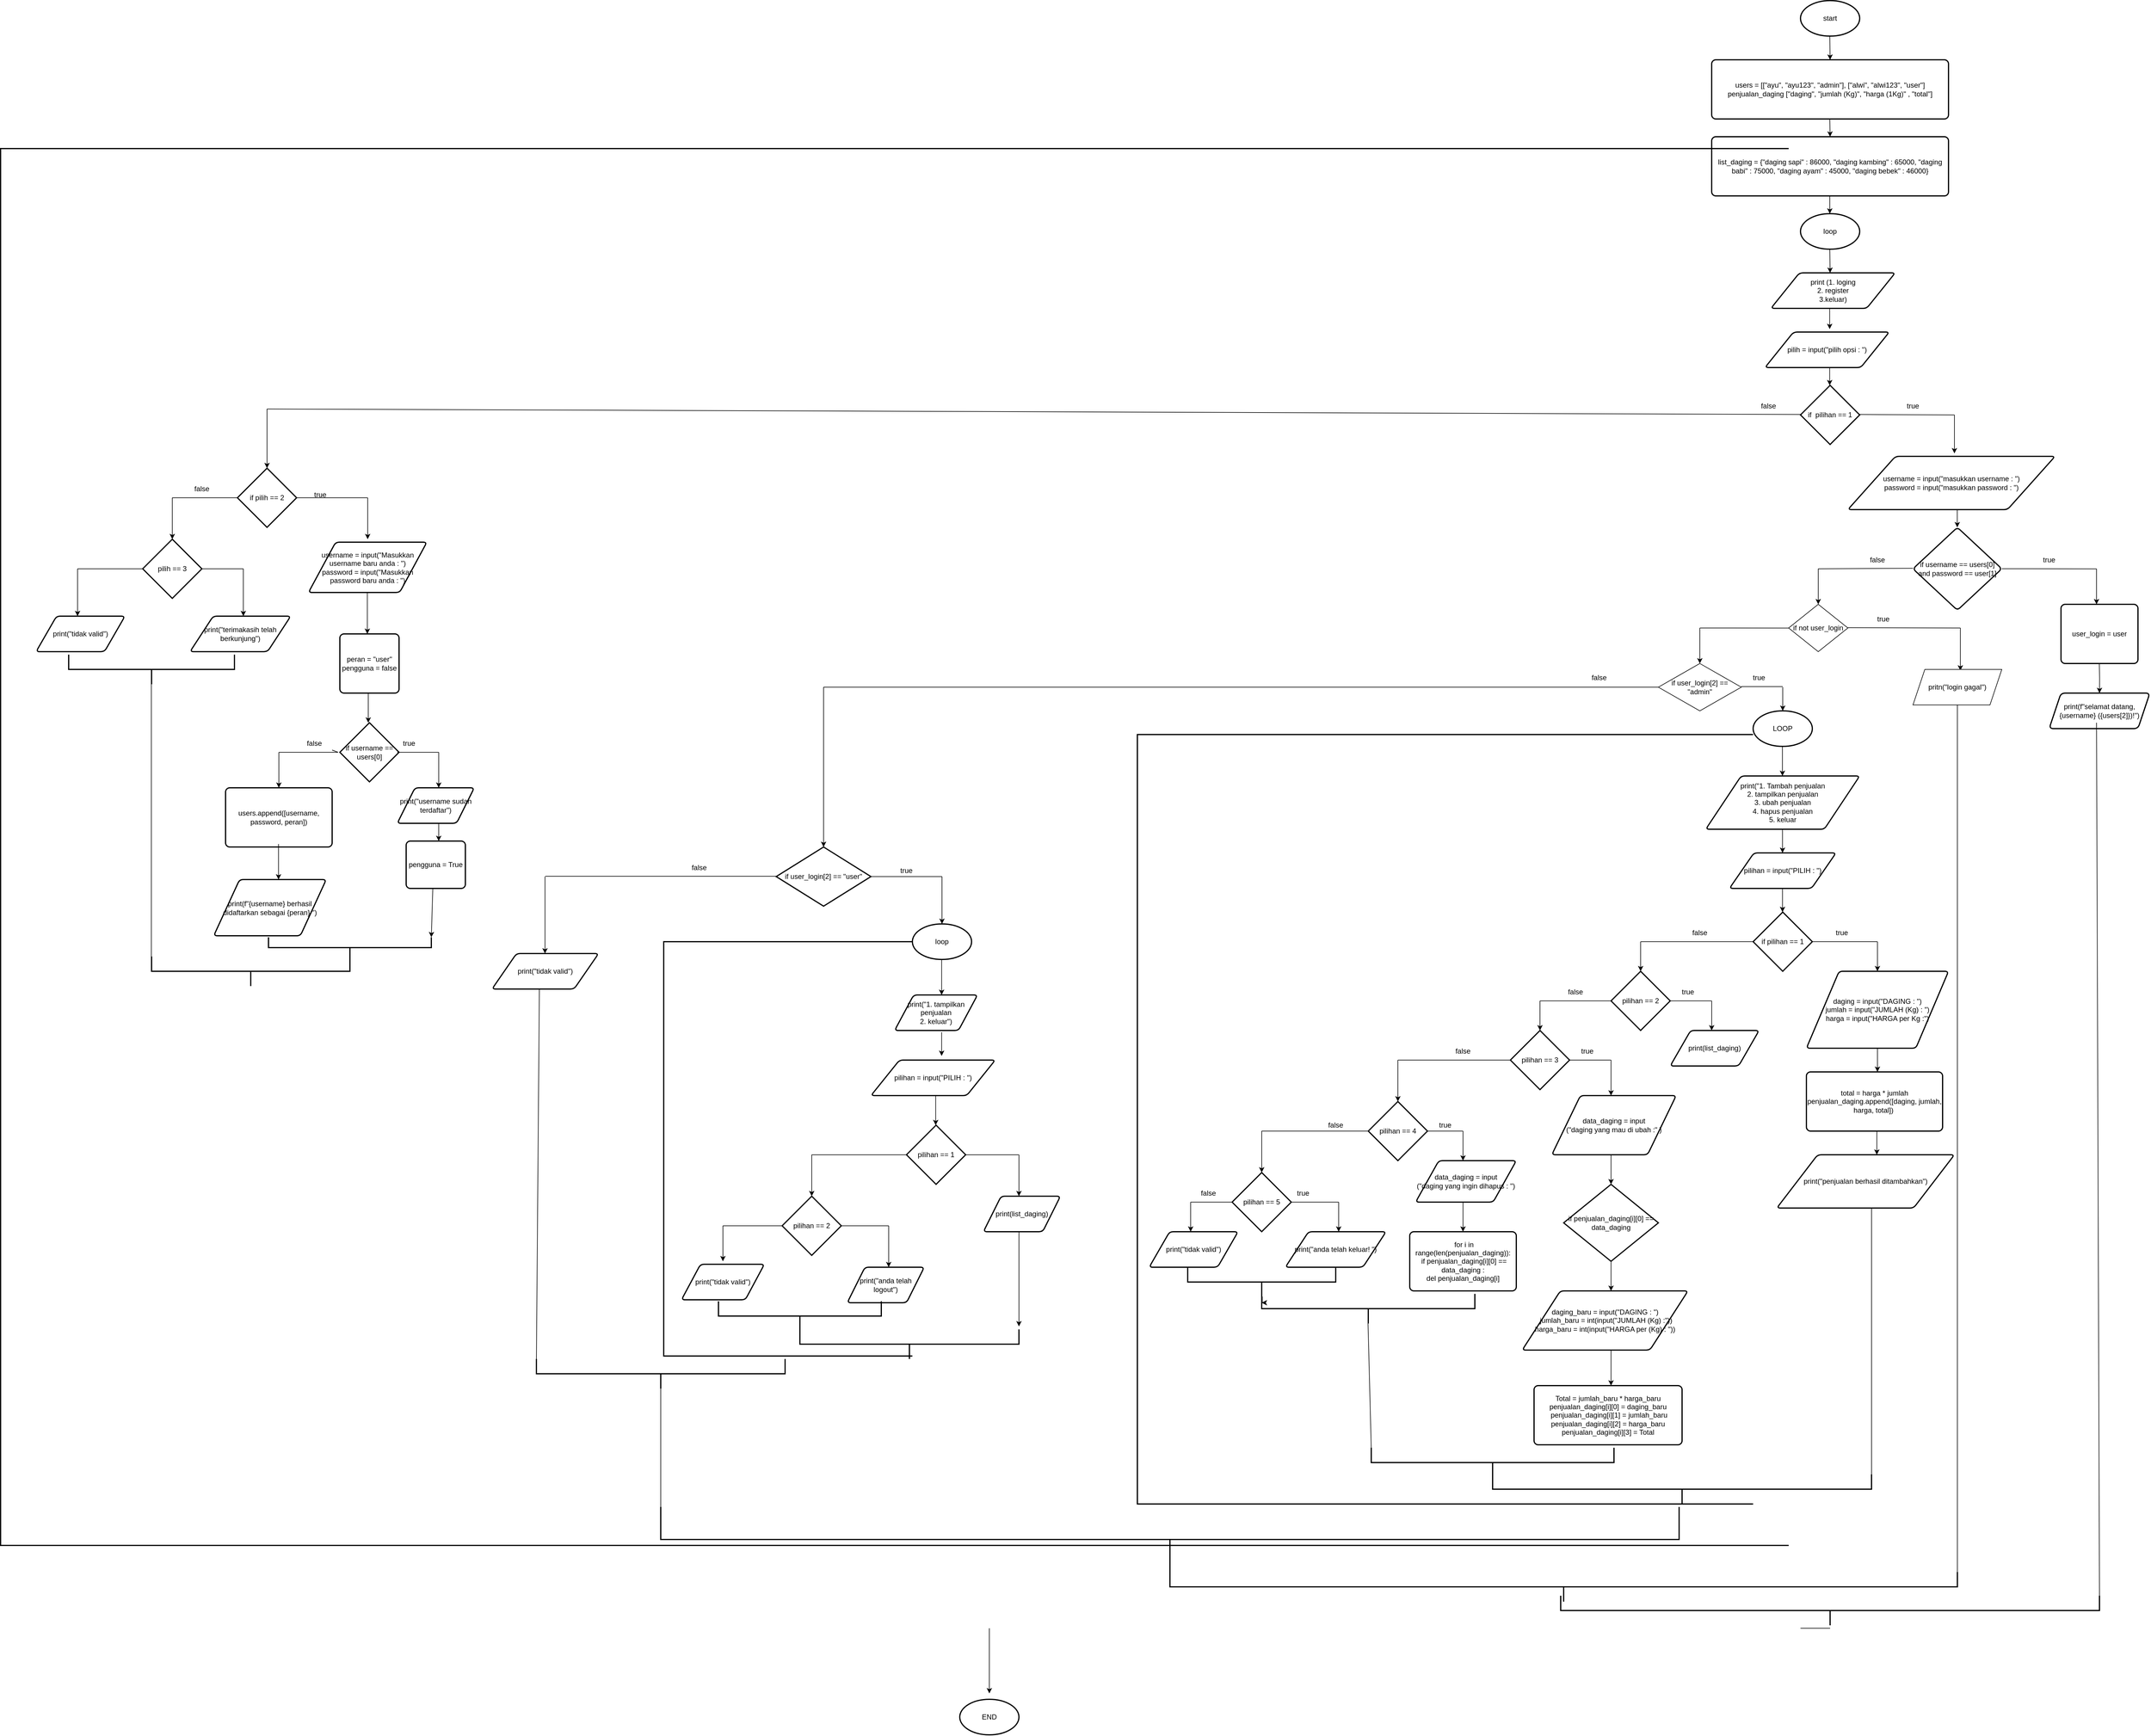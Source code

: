 <mxfile version="24.7.17">
  <diagram id="C5RBs43oDa-KdzZeNtuy" name="Page-1">
    <mxGraphModel dx="4052" dy="864" grid="1" gridSize="10" guides="1" tooltips="1" connect="1" arrows="1" fold="1" page="1" pageScale="1" pageWidth="827" pageHeight="1169" math="0" shadow="0">
      <root>
        <mxCell id="WIyWlLk6GJQsqaUBKTNV-0" />
        <mxCell id="WIyWlLk6GJQsqaUBKTNV-1" parent="WIyWlLk6GJQsqaUBKTNV-0" />
        <mxCell id="HilEgmWUrvW-E5ZWalpp-0" value="start" style="strokeWidth=2;html=1;shape=mxgraph.flowchart.start_1;whiteSpace=wrap;" parent="WIyWlLk6GJQsqaUBKTNV-1" vertex="1">
          <mxGeometry x="350" y="10" width="100" height="60" as="geometry" />
        </mxCell>
        <mxCell id="HilEgmWUrvW-E5ZWalpp-1" value="" style="endArrow=classic;html=1;rounded=0;" parent="WIyWlLk6GJQsqaUBKTNV-1" edge="1">
          <mxGeometry width="50" height="50" relative="1" as="geometry">
            <mxPoint x="399.5" y="70" as="sourcePoint" />
            <mxPoint x="400" y="110" as="targetPoint" />
          </mxGeometry>
        </mxCell>
        <mxCell id="TOtgKSUKtA_8r9ONCpf3-0" value="users = [[&quot;ayu&quot;, &quot;ayu123&quot;, &quot;admin&quot;], [&quot;alwi&quot;, &quot;alwi123&quot;, &quot;user&quot;]&lt;div&gt;penjualan_daging [&quot;daging&quot;, &quot;jumlah (Kg)&quot;, &quot;harga (1Kg)&quot; , &quot;total&quot;]&lt;/div&gt;" style="rounded=1;whiteSpace=wrap;html=1;absoluteArcSize=1;arcSize=14;strokeWidth=2;" parent="WIyWlLk6GJQsqaUBKTNV-1" vertex="1">
          <mxGeometry x="200" y="110" width="400" height="100" as="geometry" />
        </mxCell>
        <mxCell id="TOtgKSUKtA_8r9ONCpf3-1" value="if&amp;nbsp; pilihan == 1" style="strokeWidth=2;html=1;shape=mxgraph.flowchart.decision;whiteSpace=wrap;" parent="WIyWlLk6GJQsqaUBKTNV-1" vertex="1">
          <mxGeometry x="350" y="660" width="100" height="100" as="geometry" />
        </mxCell>
        <mxCell id="TOtgKSUKtA_8r9ONCpf3-3" value="" style="endArrow=classic;html=1;rounded=0;" parent="WIyWlLk6GJQsqaUBKTNV-1" edge="1">
          <mxGeometry width="50" height="50" relative="1" as="geometry">
            <mxPoint x="399.5" y="210" as="sourcePoint" />
            <mxPoint x="400" y="240" as="targetPoint" />
          </mxGeometry>
        </mxCell>
        <mxCell id="TOtgKSUKtA_8r9ONCpf3-5" value="" style="strokeWidth=2;html=1;shape=mxgraph.flowchart.annotation_1;align=left;pointerEvents=1;" parent="WIyWlLk6GJQsqaUBKTNV-1" vertex="1">
          <mxGeometry x="-770" y="1250" width="1040" height="1300" as="geometry" />
        </mxCell>
        <mxCell id="TOtgKSUKtA_8r9ONCpf3-6" value="" style="endArrow=classic;html=1;rounded=0;" parent="WIyWlLk6GJQsqaUBKTNV-1" edge="1">
          <mxGeometry width="50" height="50" relative="1" as="geometry">
            <mxPoint x="399.5" y="430" as="sourcePoint" />
            <mxPoint x="400" y="470" as="targetPoint" />
          </mxGeometry>
        </mxCell>
        <mxCell id="pLU5YedyrwFrKbikQIyz-1" value="loop" style="strokeWidth=2;html=1;shape=mxgraph.flowchart.start_1;whiteSpace=wrap;" parent="WIyWlLk6GJQsqaUBKTNV-1" vertex="1">
          <mxGeometry x="350" y="370" width="100" height="60" as="geometry" />
        </mxCell>
        <mxCell id="pLU5YedyrwFrKbikQIyz-2" value="list_daging = {&quot;daging sapi&quot; : 86000, &quot;daging kambing&quot; : 65000, &quot;daging babi&quot; : 75000, &quot;daging ayam&quot; : 45000, &quot;daging bebek&quot; : 46000}" style="rounded=1;whiteSpace=wrap;html=1;absoluteArcSize=1;arcSize=14;strokeWidth=2;" parent="WIyWlLk6GJQsqaUBKTNV-1" vertex="1">
          <mxGeometry x="200" y="240" width="400" height="100" as="geometry" />
        </mxCell>
        <mxCell id="pLU5YedyrwFrKbikQIyz-3" value="" style="endArrow=classic;html=1;rounded=0;" parent="WIyWlLk6GJQsqaUBKTNV-1" edge="1">
          <mxGeometry width="50" height="50" relative="1" as="geometry">
            <mxPoint x="399.5" y="340" as="sourcePoint" />
            <mxPoint x="399.5" y="370" as="targetPoint" />
          </mxGeometry>
        </mxCell>
        <mxCell id="pLU5YedyrwFrKbikQIyz-4" value="print (1. loging&lt;div&gt;2. register&lt;/div&gt;&lt;div&gt;3.keluar)&lt;/div&gt;" style="shape=parallelogram;html=1;strokeWidth=2;perimeter=parallelogramPerimeter;whiteSpace=wrap;rounded=1;arcSize=12;size=0.23;" parent="WIyWlLk6GJQsqaUBKTNV-1" vertex="1">
          <mxGeometry x="300" y="470" width="210" height="60" as="geometry" />
        </mxCell>
        <mxCell id="pLU5YedyrwFrKbikQIyz-5" value="pilih = input(&quot;pilih opsi : &quot;)" style="shape=parallelogram;html=1;strokeWidth=2;perimeter=parallelogramPerimeter;whiteSpace=wrap;rounded=1;arcSize=12;size=0.23;" parent="WIyWlLk6GJQsqaUBKTNV-1" vertex="1">
          <mxGeometry x="290" y="570" width="210" height="60" as="geometry" />
        </mxCell>
        <mxCell id="pLU5YedyrwFrKbikQIyz-6" value="" style="endArrow=classic;html=1;rounded=0;" parent="WIyWlLk6GJQsqaUBKTNV-1" edge="1">
          <mxGeometry width="50" height="50" relative="1" as="geometry">
            <mxPoint x="399.29" y="530" as="sourcePoint" />
            <mxPoint x="399.29" y="565" as="targetPoint" />
          </mxGeometry>
        </mxCell>
        <mxCell id="pLU5YedyrwFrKbikQIyz-8" value="" style="endArrow=classic;html=1;rounded=0;" parent="WIyWlLk6GJQsqaUBKTNV-1" edge="1">
          <mxGeometry width="50" height="50" relative="1" as="geometry">
            <mxPoint x="399.29" y="630" as="sourcePoint" />
            <mxPoint x="399.29" y="660" as="targetPoint" />
          </mxGeometry>
        </mxCell>
        <mxCell id="pLU5YedyrwFrKbikQIyz-10" value="" style="endArrow=classic;html=1;rounded=0;" parent="WIyWlLk6GJQsqaUBKTNV-1" edge="1">
          <mxGeometry width="50" height="50" relative="1" as="geometry">
            <mxPoint x="610" y="710" as="sourcePoint" />
            <mxPoint x="610" y="775" as="targetPoint" />
          </mxGeometry>
        </mxCell>
        <mxCell id="pLU5YedyrwFrKbikQIyz-11" value="" style="endArrow=none;html=1;rounded=0;" parent="WIyWlLk6GJQsqaUBKTNV-1" edge="1">
          <mxGeometry width="50" height="50" relative="1" as="geometry">
            <mxPoint x="450" y="709.29" as="sourcePoint" />
            <mxPoint x="610" y="710" as="targetPoint" />
          </mxGeometry>
        </mxCell>
        <mxCell id="pLU5YedyrwFrKbikQIyz-13" value="" style="endArrow=none;html=1;rounded=0;" parent="WIyWlLk6GJQsqaUBKTNV-1" edge="1">
          <mxGeometry width="50" height="50" relative="1" as="geometry">
            <mxPoint x="-2240" y="700" as="sourcePoint" />
            <mxPoint x="350" y="709.29" as="targetPoint" />
          </mxGeometry>
        </mxCell>
        <mxCell id="pLU5YedyrwFrKbikQIyz-14" value="username = input(&quot;masukkan username : &quot;)&lt;div&gt;password = input(&quot;masukkan password : &quot;)&lt;/div&gt;" style="shape=parallelogram;html=1;strokeWidth=2;perimeter=parallelogramPerimeter;whiteSpace=wrap;rounded=1;arcSize=12;size=0.23;" parent="WIyWlLk6GJQsqaUBKTNV-1" vertex="1">
          <mxGeometry x="430" y="780" width="350" height="90" as="geometry" />
        </mxCell>
        <mxCell id="pLU5YedyrwFrKbikQIyz-15" value="true" style="text;html=1;align=center;verticalAlign=middle;whiteSpace=wrap;rounded=0;" parent="WIyWlLk6GJQsqaUBKTNV-1" vertex="1">
          <mxGeometry x="510" y="680" width="60" height="30" as="geometry" />
        </mxCell>
        <mxCell id="pLU5YedyrwFrKbikQIyz-16" value="false&lt;span style=&quot;white-space: pre;&quot;&gt;&#x9;&lt;/span&gt;" style="text;html=1;align=center;verticalAlign=middle;whiteSpace=wrap;rounded=0;" parent="WIyWlLk6GJQsqaUBKTNV-1" vertex="1">
          <mxGeometry x="280" y="680" width="60" height="30" as="geometry" />
        </mxCell>
        <mxCell id="pLU5YedyrwFrKbikQIyz-17" value="if username == users[0] and password == user[1]" style="rhombus;whiteSpace=wrap;html=1;strokeWidth=2;rounded=1;arcSize=12;" parent="WIyWlLk6GJQsqaUBKTNV-1" vertex="1">
          <mxGeometry x="540" y="900" width="150" height="140" as="geometry" />
        </mxCell>
        <mxCell id="pLU5YedyrwFrKbikQIyz-20" value="" style="endArrow=classic;html=1;rounded=0;" parent="WIyWlLk6GJQsqaUBKTNV-1" edge="1">
          <mxGeometry width="50" height="50" relative="1" as="geometry">
            <mxPoint x="614.79" y="870" as="sourcePoint" />
            <mxPoint x="614.79" y="900" as="targetPoint" />
            <Array as="points">
              <mxPoint x="614.79" y="880" />
            </Array>
          </mxGeometry>
        </mxCell>
        <mxCell id="pLU5YedyrwFrKbikQIyz-24" value="" style="endArrow=none;html=1;rounded=0;" parent="WIyWlLk6GJQsqaUBKTNV-1" edge="1">
          <mxGeometry width="50" height="50" relative="1" as="geometry">
            <mxPoint x="690" y="969.83" as="sourcePoint" />
            <mxPoint x="850" y="970.17" as="targetPoint" />
          </mxGeometry>
        </mxCell>
        <mxCell id="pLU5YedyrwFrKbikQIyz-25" value="" style="endArrow=classic;html=1;rounded=0;" parent="WIyWlLk6GJQsqaUBKTNV-1" edge="1">
          <mxGeometry width="50" height="50" relative="1" as="geometry">
            <mxPoint x="850" y="970" as="sourcePoint" />
            <mxPoint x="850" y="1030" as="targetPoint" />
          </mxGeometry>
        </mxCell>
        <mxCell id="pLU5YedyrwFrKbikQIyz-26" style="edgeStyle=orthogonalEdgeStyle;rounded=0;orthogonalLoop=1;jettySize=auto;html=1;exitX=0.5;exitY=1;exitDx=0;exitDy=0;" parent="WIyWlLk6GJQsqaUBKTNV-1" source="pLU5YedyrwFrKbikQIyz-17" target="pLU5YedyrwFrKbikQIyz-17" edge="1">
          <mxGeometry relative="1" as="geometry" />
        </mxCell>
        <mxCell id="pLU5YedyrwFrKbikQIyz-29" value="" style="edgeStyle=orthogonalEdgeStyle;rounded=0;orthogonalLoop=1;jettySize=auto;html=1;" parent="WIyWlLk6GJQsqaUBKTNV-1" edge="1">
          <mxGeometry relative="1" as="geometry">
            <mxPoint x="854.71" y="1130" as="sourcePoint" />
            <mxPoint x="855" y="1180" as="targetPoint" />
          </mxGeometry>
        </mxCell>
        <mxCell id="pLU5YedyrwFrKbikQIyz-27" value="user_login = user" style="rounded=1;whiteSpace=wrap;html=1;absoluteArcSize=1;arcSize=14;strokeWidth=2;" parent="WIyWlLk6GJQsqaUBKTNV-1" vertex="1">
          <mxGeometry x="790" y="1030" width="130" height="100" as="geometry" />
        </mxCell>
        <mxCell id="pLU5YedyrwFrKbikQIyz-28" value="print(f&quot;selamat datang, {username} ({users[2]})!&quot;)" style="shape=parallelogram;perimeter=parallelogramPerimeter;whiteSpace=wrap;html=1;fixedSize=1;rounded=1;arcSize=14;strokeWidth=2;" parent="WIyWlLk6GJQsqaUBKTNV-1" vertex="1">
          <mxGeometry x="770" y="1180" width="170" height="60" as="geometry" />
        </mxCell>
        <mxCell id="pLU5YedyrwFrKbikQIyz-30" value="true" style="text;html=1;align=center;verticalAlign=middle;whiteSpace=wrap;rounded=0;" parent="WIyWlLk6GJQsqaUBKTNV-1" vertex="1">
          <mxGeometry x="740" y="940" width="60" height="30" as="geometry" />
        </mxCell>
        <mxCell id="pLU5YedyrwFrKbikQIyz-31" value="" style="endArrow=none;html=1;rounded=0;" parent="WIyWlLk6GJQsqaUBKTNV-1" edge="1">
          <mxGeometry width="50" height="50" relative="1" as="geometry">
            <mxPoint x="380" y="970" as="sourcePoint" />
            <mxPoint x="540" y="969.13" as="targetPoint" />
          </mxGeometry>
        </mxCell>
        <mxCell id="pLU5YedyrwFrKbikQIyz-32" value="" style="endArrow=classic;html=1;rounded=0;" parent="WIyWlLk6GJQsqaUBKTNV-1" edge="1">
          <mxGeometry width="50" height="50" relative="1" as="geometry">
            <mxPoint x="380" y="970" as="sourcePoint" />
            <mxPoint x="380" y="1030" as="targetPoint" />
          </mxGeometry>
        </mxCell>
        <mxCell id="pLU5YedyrwFrKbikQIyz-33" value="false" style="text;html=1;align=center;verticalAlign=middle;whiteSpace=wrap;rounded=0;" parent="WIyWlLk6GJQsqaUBKTNV-1" vertex="1">
          <mxGeometry x="450" y="940" width="60" height="30" as="geometry" />
        </mxCell>
        <mxCell id="pLU5YedyrwFrKbikQIyz-34" value="if not user_login" style="rhombus;whiteSpace=wrap;html=1;" parent="WIyWlLk6GJQsqaUBKTNV-1" vertex="1">
          <mxGeometry x="330" y="1030" width="100" height="80" as="geometry" />
        </mxCell>
        <mxCell id="pLU5YedyrwFrKbikQIyz-35" value="" style="endArrow=classic;html=1;rounded=0;" parent="WIyWlLk6GJQsqaUBKTNV-1" edge="1">
          <mxGeometry width="50" height="50" relative="1" as="geometry">
            <mxPoint x="620" y="1070" as="sourcePoint" />
            <mxPoint x="620" y="1142" as="targetPoint" />
          </mxGeometry>
        </mxCell>
        <mxCell id="pLU5YedyrwFrKbikQIyz-36" value="pritn(&quot;login gagal&quot;)" style="shape=parallelogram;perimeter=parallelogramPerimeter;whiteSpace=wrap;html=1;fixedSize=1;" parent="WIyWlLk6GJQsqaUBKTNV-1" vertex="1">
          <mxGeometry x="540" y="1140" width="150" height="60" as="geometry" />
        </mxCell>
        <mxCell id="pLU5YedyrwFrKbikQIyz-37" value="" style="endArrow=none;html=1;rounded=0;" parent="WIyWlLk6GJQsqaUBKTNV-1" edge="1">
          <mxGeometry width="50" height="50" relative="1" as="geometry">
            <mxPoint x="430" y="1069.52" as="sourcePoint" />
            <mxPoint x="620" y="1070" as="targetPoint" />
          </mxGeometry>
        </mxCell>
        <mxCell id="pLU5YedyrwFrKbikQIyz-38" value="true" style="text;html=1;align=center;verticalAlign=middle;whiteSpace=wrap;rounded=0;" parent="WIyWlLk6GJQsqaUBKTNV-1" vertex="1">
          <mxGeometry x="460" y="1040" width="60" height="30" as="geometry" />
        </mxCell>
        <mxCell id="pLU5YedyrwFrKbikQIyz-39" value="" style="endArrow=none;html=1;rounded=0;" parent="WIyWlLk6GJQsqaUBKTNV-1" edge="1">
          <mxGeometry width="50" height="50" relative="1" as="geometry">
            <mxPoint x="180" y="1070" as="sourcePoint" />
            <mxPoint x="330" y="1070.13" as="targetPoint" />
          </mxGeometry>
        </mxCell>
        <mxCell id="pLU5YedyrwFrKbikQIyz-40" value="" style="endArrow=classic;html=1;rounded=0;" parent="WIyWlLk6GJQsqaUBKTNV-1" edge="1">
          <mxGeometry width="50" height="50" relative="1" as="geometry">
            <mxPoint x="180" y="1070" as="sourcePoint" />
            <mxPoint x="180" y="1130" as="targetPoint" />
          </mxGeometry>
        </mxCell>
        <mxCell id="pLU5YedyrwFrKbikQIyz-41" value="if user_login[2] == &quot;admin&quot;" style="rhombus;whiteSpace=wrap;html=1;" parent="WIyWlLk6GJQsqaUBKTNV-1" vertex="1">
          <mxGeometry x="110" y="1130" width="140" height="80" as="geometry" />
        </mxCell>
        <mxCell id="pLU5YedyrwFrKbikQIyz-42" value="" style="endArrow=none;html=1;rounded=0;" parent="WIyWlLk6GJQsqaUBKTNV-1" edge="1">
          <mxGeometry width="50" height="50" relative="1" as="geometry">
            <mxPoint x="250" y="1169" as="sourcePoint" />
            <mxPoint x="320" y="1169" as="targetPoint" />
          </mxGeometry>
        </mxCell>
        <mxCell id="pLU5YedyrwFrKbikQIyz-43" value="" style="endArrow=classic;html=1;rounded=0;" parent="WIyWlLk6GJQsqaUBKTNV-1" edge="1">
          <mxGeometry width="50" height="50" relative="1" as="geometry">
            <mxPoint x="320" y="1170" as="sourcePoint" />
            <mxPoint x="320" y="1210" as="targetPoint" />
          </mxGeometry>
        </mxCell>
        <mxCell id="pLU5YedyrwFrKbikQIyz-45" value="LOOP" style="strokeWidth=2;html=1;shape=mxgraph.flowchart.start_1;whiteSpace=wrap;" parent="WIyWlLk6GJQsqaUBKTNV-1" vertex="1">
          <mxGeometry x="270" y="1210" width="100" height="60" as="geometry" />
        </mxCell>
        <mxCell id="pLU5YedyrwFrKbikQIyz-46" value="" style="endArrow=classic;html=1;rounded=0;" parent="WIyWlLk6GJQsqaUBKTNV-1" edge="1">
          <mxGeometry width="50" height="50" relative="1" as="geometry">
            <mxPoint x="319.5" y="1270" as="sourcePoint" />
            <mxPoint x="319.5" y="1320" as="targetPoint" />
          </mxGeometry>
        </mxCell>
        <mxCell id="pLU5YedyrwFrKbikQIyz-47" value="print(&quot;1. Tambah penjualan&lt;div&gt;2. tampilkan penjualan&lt;/div&gt;&lt;div&gt;3. ubah penjualan&lt;/div&gt;&lt;div&gt;4. hapus penjualan&lt;/div&gt;&lt;div&gt;5. keluar&lt;/div&gt;" style="shape=parallelogram;html=1;strokeWidth=2;perimeter=parallelogramPerimeter;whiteSpace=wrap;rounded=1;arcSize=12;size=0.23;" parent="WIyWlLk6GJQsqaUBKTNV-1" vertex="1">
          <mxGeometry x="190" y="1320" width="260" height="90" as="geometry" />
        </mxCell>
        <mxCell id="pLU5YedyrwFrKbikQIyz-48" value="" style="endArrow=classic;html=1;rounded=0;" parent="WIyWlLk6GJQsqaUBKTNV-1" edge="1">
          <mxGeometry width="50" height="50" relative="1" as="geometry">
            <mxPoint x="319.63" y="1410" as="sourcePoint" />
            <mxPoint x="319.63" y="1450" as="targetPoint" />
          </mxGeometry>
        </mxCell>
        <mxCell id="pLU5YedyrwFrKbikQIyz-49" value="pilihan = input(&quot;PILIH : &quot;)" style="shape=parallelogram;html=1;strokeWidth=2;perimeter=parallelogramPerimeter;whiteSpace=wrap;rounded=1;arcSize=12;size=0.23;" parent="WIyWlLk6GJQsqaUBKTNV-1" vertex="1">
          <mxGeometry x="230" y="1450" width="180" height="60" as="geometry" />
        </mxCell>
        <mxCell id="pLU5YedyrwFrKbikQIyz-50" value="" style="endArrow=classic;html=1;rounded=0;" parent="WIyWlLk6GJQsqaUBKTNV-1" edge="1">
          <mxGeometry width="50" height="50" relative="1" as="geometry">
            <mxPoint x="319.63" y="1510" as="sourcePoint" />
            <mxPoint x="319.63" y="1550" as="targetPoint" />
          </mxGeometry>
        </mxCell>
        <mxCell id="pLU5YedyrwFrKbikQIyz-51" value="if pilihan == 1" style="strokeWidth=2;html=1;shape=mxgraph.flowchart.decision;whiteSpace=wrap;" parent="WIyWlLk6GJQsqaUBKTNV-1" vertex="1">
          <mxGeometry x="270" y="1550" width="100" height="100" as="geometry" />
        </mxCell>
        <mxCell id="pLU5YedyrwFrKbikQIyz-52" value="" style="endArrow=none;html=1;rounded=0;" parent="WIyWlLk6GJQsqaUBKTNV-1" edge="1">
          <mxGeometry width="50" height="50" relative="1" as="geometry">
            <mxPoint x="370" y="1600" as="sourcePoint" />
            <mxPoint x="480" y="1600" as="targetPoint" />
          </mxGeometry>
        </mxCell>
        <mxCell id="pLU5YedyrwFrKbikQIyz-53" value="" style="endArrow=none;html=1;rounded=0;" parent="WIyWlLk6GJQsqaUBKTNV-1" edge="1">
          <mxGeometry width="50" height="50" relative="1" as="geometry">
            <mxPoint x="80" y="1600" as="sourcePoint" />
            <mxPoint x="270" y="1600" as="targetPoint" />
          </mxGeometry>
        </mxCell>
        <mxCell id="pLU5YedyrwFrKbikQIyz-54" value="" style="endArrow=classic;html=1;rounded=0;" parent="WIyWlLk6GJQsqaUBKTNV-1" edge="1">
          <mxGeometry width="50" height="50" relative="1" as="geometry">
            <mxPoint x="480" y="1600" as="sourcePoint" />
            <mxPoint x="480" y="1650" as="targetPoint" />
          </mxGeometry>
        </mxCell>
        <mxCell id="pLU5YedyrwFrKbikQIyz-55" value="true" style="text;html=1;align=center;verticalAlign=middle;whiteSpace=wrap;rounded=0;" parent="WIyWlLk6GJQsqaUBKTNV-1" vertex="1">
          <mxGeometry x="390" y="1570" width="60" height="30" as="geometry" />
        </mxCell>
        <mxCell id="pLU5YedyrwFrKbikQIyz-57" value="daging = input(&quot;DAGING : &quot;)&lt;div&gt;jumlah = input(&quot;JUMLAH (Kg) : &quot;)&lt;/div&gt;&lt;div&gt;harga = input(&quot;HARGA per Kg :&quot;)&lt;/div&gt;" style="shape=parallelogram;html=1;strokeWidth=2;perimeter=parallelogramPerimeter;whiteSpace=wrap;rounded=1;arcSize=12;size=0.23;" parent="WIyWlLk6GJQsqaUBKTNV-1" vertex="1">
          <mxGeometry x="360" y="1650" width="240" height="130" as="geometry" />
        </mxCell>
        <mxCell id="pLU5YedyrwFrKbikQIyz-58" value="" style="endArrow=classic;html=1;rounded=0;" parent="WIyWlLk6GJQsqaUBKTNV-1" edge="1">
          <mxGeometry width="50" height="50" relative="1" as="geometry">
            <mxPoint x="480" y="1780" as="sourcePoint" />
            <mxPoint x="480" y="1820" as="targetPoint" />
          </mxGeometry>
        </mxCell>
        <mxCell id="pLU5YedyrwFrKbikQIyz-60" value="total = harga * jumlah&lt;div&gt;penjualan_daging.append([daging, jumlah, harga, total])&amp;nbsp;&lt;/div&gt;" style="rounded=1;whiteSpace=wrap;html=1;absoluteArcSize=1;arcSize=14;strokeWidth=2;" parent="WIyWlLk6GJQsqaUBKTNV-1" vertex="1">
          <mxGeometry x="360" y="1820" width="230" height="100" as="geometry" />
        </mxCell>
        <mxCell id="pLU5YedyrwFrKbikQIyz-61" value="print(&quot;penjualan berhasil ditambahkan&quot;)" style="shape=parallelogram;html=1;strokeWidth=2;perimeter=parallelogramPerimeter;whiteSpace=wrap;rounded=1;arcSize=12;size=0.23;" parent="WIyWlLk6GJQsqaUBKTNV-1" vertex="1">
          <mxGeometry x="310" y="1960" width="300" height="90" as="geometry" />
        </mxCell>
        <mxCell id="pLU5YedyrwFrKbikQIyz-62" value="" style="endArrow=classic;html=1;rounded=0;" parent="WIyWlLk6GJQsqaUBKTNV-1" edge="1">
          <mxGeometry width="50" height="50" relative="1" as="geometry">
            <mxPoint x="478.95" y="1920" as="sourcePoint" />
            <mxPoint x="478.95" y="1960" as="targetPoint" />
          </mxGeometry>
        </mxCell>
        <mxCell id="pLU5YedyrwFrKbikQIyz-63" value="" style="endArrow=classic;html=1;rounded=0;" parent="WIyWlLk6GJQsqaUBKTNV-1" edge="1">
          <mxGeometry width="50" height="50" relative="1" as="geometry">
            <mxPoint x="80" y="1600" as="sourcePoint" />
            <mxPoint x="80" y="1650" as="targetPoint" />
          </mxGeometry>
        </mxCell>
        <mxCell id="pLU5YedyrwFrKbikQIyz-64" value="pilihan == 2" style="strokeWidth=2;html=1;shape=mxgraph.flowchart.decision;whiteSpace=wrap;" parent="WIyWlLk6GJQsqaUBKTNV-1" vertex="1">
          <mxGeometry x="30" y="1650" width="100" height="100" as="geometry" />
        </mxCell>
        <mxCell id="pLU5YedyrwFrKbikQIyz-65" value="" style="endArrow=none;html=1;rounded=0;" parent="WIyWlLk6GJQsqaUBKTNV-1" edge="1">
          <mxGeometry width="50" height="50" relative="1" as="geometry">
            <mxPoint x="130" y="1700" as="sourcePoint" />
            <mxPoint x="200" y="1700" as="targetPoint" />
          </mxGeometry>
        </mxCell>
        <mxCell id="pLU5YedyrwFrKbikQIyz-66" value="" style="endArrow=classic;html=1;rounded=0;" parent="WIyWlLk6GJQsqaUBKTNV-1" edge="1">
          <mxGeometry width="50" height="50" relative="1" as="geometry">
            <mxPoint x="200" y="1700" as="sourcePoint" />
            <mxPoint x="200" y="1750" as="targetPoint" />
          </mxGeometry>
        </mxCell>
        <mxCell id="pLU5YedyrwFrKbikQIyz-67" value="print(list_daging)" style="shape=parallelogram;html=1;strokeWidth=2;perimeter=parallelogramPerimeter;whiteSpace=wrap;rounded=1;arcSize=12;size=0.23;" parent="WIyWlLk6GJQsqaUBKTNV-1" vertex="1">
          <mxGeometry x="130" y="1750" width="150" height="60" as="geometry" />
        </mxCell>
        <mxCell id="pLU5YedyrwFrKbikQIyz-68" value="" style="endArrow=none;html=1;rounded=0;" parent="WIyWlLk6GJQsqaUBKTNV-1" edge="1">
          <mxGeometry width="50" height="50" relative="1" as="geometry">
            <mxPoint x="-90" y="1700" as="sourcePoint" />
            <mxPoint x="30" y="1700" as="targetPoint" />
          </mxGeometry>
        </mxCell>
        <mxCell id="pLU5YedyrwFrKbikQIyz-69" value="" style="endArrow=classic;html=1;rounded=0;" parent="WIyWlLk6GJQsqaUBKTNV-1" edge="1">
          <mxGeometry width="50" height="50" relative="1" as="geometry">
            <mxPoint x="-90" y="1700" as="sourcePoint" />
            <mxPoint x="-90" y="1750" as="targetPoint" />
          </mxGeometry>
        </mxCell>
        <mxCell id="pLU5YedyrwFrKbikQIyz-70" value="pilihan == 3" style="strokeWidth=2;html=1;shape=mxgraph.flowchart.decision;whiteSpace=wrap;" parent="WIyWlLk6GJQsqaUBKTNV-1" vertex="1">
          <mxGeometry x="-140" y="1750" width="100" height="100" as="geometry" />
        </mxCell>
        <mxCell id="pLU5YedyrwFrKbikQIyz-71" value="data_daging =&amp;nbsp;&lt;span style=&quot;background-color: initial;&quot;&gt;input&lt;/span&gt;&lt;div&gt;&lt;span style=&quot;background-color: initial;&quot;&gt;(&quot;daging yang mau di ubah :&quot; )&lt;/span&gt;&lt;/div&gt;" style="shape=parallelogram;html=1;strokeWidth=2;perimeter=parallelogramPerimeter;whiteSpace=wrap;rounded=1;arcSize=12;size=0.23;" parent="WIyWlLk6GJQsqaUBKTNV-1" vertex="1">
          <mxGeometry x="-70" y="1860" width="210" height="100" as="geometry" />
        </mxCell>
        <mxCell id="pLU5YedyrwFrKbikQIyz-72" value="" style="endArrow=none;html=1;rounded=0;" parent="WIyWlLk6GJQsqaUBKTNV-1" edge="1">
          <mxGeometry width="50" height="50" relative="1" as="geometry">
            <mxPoint x="-40" y="1800" as="sourcePoint" />
            <mxPoint x="30" y="1800" as="targetPoint" />
          </mxGeometry>
        </mxCell>
        <mxCell id="pLU5YedyrwFrKbikQIyz-73" value="" style="endArrow=classic;html=1;rounded=0;" parent="WIyWlLk6GJQsqaUBKTNV-1" edge="1">
          <mxGeometry width="50" height="50" relative="1" as="geometry">
            <mxPoint x="30" y="1800" as="sourcePoint" />
            <mxPoint x="30" y="1860" as="targetPoint" />
          </mxGeometry>
        </mxCell>
        <mxCell id="pLU5YedyrwFrKbikQIyz-74" value="" style="endArrow=classic;html=1;rounded=0;" parent="WIyWlLk6GJQsqaUBKTNV-1" edge="1">
          <mxGeometry width="50" height="50" relative="1" as="geometry">
            <mxPoint x="30" y="1960" as="sourcePoint" />
            <mxPoint x="30" y="2010" as="targetPoint" />
          </mxGeometry>
        </mxCell>
        <mxCell id="pLU5YedyrwFrKbikQIyz-75" value="if penjualan_daging[i][0] == data_daging" style="strokeWidth=2;html=1;shape=mxgraph.flowchart.decision;whiteSpace=wrap;" parent="WIyWlLk6GJQsqaUBKTNV-1" vertex="1">
          <mxGeometry x="-50" y="2010" width="160" height="130" as="geometry" />
        </mxCell>
        <mxCell id="pLU5YedyrwFrKbikQIyz-76" value="" style="endArrow=classic;html=1;rounded=0;" parent="WIyWlLk6GJQsqaUBKTNV-1" edge="1">
          <mxGeometry width="50" height="50" relative="1" as="geometry">
            <mxPoint x="30" y="2140" as="sourcePoint" />
            <mxPoint x="30" y="2190" as="targetPoint" />
          </mxGeometry>
        </mxCell>
        <mxCell id="pLU5YedyrwFrKbikQIyz-77" value="&lt;div&gt;daging_baru = input(&quot;DAGING : &quot;)&lt;/div&gt;&lt;div&gt;&lt;span style=&quot;background-color: initial;&quot;&gt;&amp;nbsp;jumlah_baru = int(input(&quot;JUMLAH (Kg) :&quot;))&lt;/span&gt;&lt;/div&gt;&lt;div&gt;&lt;span style=&quot;background-color: initial;&quot;&gt;harga_baru = int(input(&quot;HARGA per (Kg) : &quot;))&lt;/span&gt;&lt;/div&gt;" style="shape=parallelogram;html=1;strokeWidth=2;perimeter=parallelogramPerimeter;whiteSpace=wrap;rounded=1;arcSize=12;size=0.23;" parent="WIyWlLk6GJQsqaUBKTNV-1" vertex="1">
          <mxGeometry x="-120" y="2190" width="280" height="100" as="geometry" />
        </mxCell>
        <mxCell id="pLU5YedyrwFrKbikQIyz-78" value="" style="endArrow=classic;html=1;rounded=0;" parent="WIyWlLk6GJQsqaUBKTNV-1" edge="1">
          <mxGeometry width="50" height="50" relative="1" as="geometry">
            <mxPoint x="30" y="2290" as="sourcePoint" />
            <mxPoint x="30" y="2350" as="targetPoint" />
          </mxGeometry>
        </mxCell>
        <mxCell id="pLU5YedyrwFrKbikQIyz-79" value="&lt;div&gt;Total = jumlah_baru * harga_baru&lt;/div&gt;&lt;div&gt;penjualan_daging[i][0] = daging_baru&lt;/div&gt;&lt;div&gt;&amp;nbsp;penjualan_daging[i][1] = jumlah_baru&lt;/div&gt;&lt;div&gt;penjualan_daging[i][2] = harga_baru&lt;/div&gt;&lt;div&gt;penjualan_daging[i][3] = Total&lt;/div&gt;" style="rounded=1;whiteSpace=wrap;html=1;absoluteArcSize=1;arcSize=14;strokeWidth=2;" parent="WIyWlLk6GJQsqaUBKTNV-1" vertex="1">
          <mxGeometry x="-100" y="2350" width="250" height="100" as="geometry" />
        </mxCell>
        <mxCell id="pLU5YedyrwFrKbikQIyz-80" value="" style="endArrow=none;html=1;rounded=0;" parent="WIyWlLk6GJQsqaUBKTNV-1" edge="1">
          <mxGeometry width="50" height="50" relative="1" as="geometry">
            <mxPoint x="-330" y="1800" as="sourcePoint" />
            <mxPoint x="-140" y="1800" as="targetPoint" />
          </mxGeometry>
        </mxCell>
        <mxCell id="pLU5YedyrwFrKbikQIyz-81" value="" style="endArrow=classic;html=1;rounded=0;" parent="WIyWlLk6GJQsqaUBKTNV-1" edge="1">
          <mxGeometry width="50" height="50" relative="1" as="geometry">
            <mxPoint x="-330" y="1800" as="sourcePoint" />
            <mxPoint x="-330" y="1870" as="targetPoint" />
          </mxGeometry>
        </mxCell>
        <mxCell id="pLU5YedyrwFrKbikQIyz-82" value="pilihan == 4" style="strokeWidth=2;html=1;shape=mxgraph.flowchart.decision;whiteSpace=wrap;" parent="WIyWlLk6GJQsqaUBKTNV-1" vertex="1">
          <mxGeometry x="-380" y="1870" width="100" height="100" as="geometry" />
        </mxCell>
        <mxCell id="pLU5YedyrwFrKbikQIyz-83" value="" style="endArrow=none;html=1;rounded=0;" parent="WIyWlLk6GJQsqaUBKTNV-1" edge="1">
          <mxGeometry width="50" height="50" relative="1" as="geometry">
            <mxPoint x="-280" y="1920" as="sourcePoint" />
            <mxPoint x="-220" y="1920" as="targetPoint" />
          </mxGeometry>
        </mxCell>
        <mxCell id="pLU5YedyrwFrKbikQIyz-84" value="" style="endArrow=classic;html=1;rounded=0;" parent="WIyWlLk6GJQsqaUBKTNV-1" edge="1">
          <mxGeometry width="50" height="50" relative="1" as="geometry">
            <mxPoint x="-220" y="1920" as="sourcePoint" />
            <mxPoint x="-220" y="1970" as="targetPoint" />
          </mxGeometry>
        </mxCell>
        <mxCell id="pLU5YedyrwFrKbikQIyz-85" value="data_daging = input&lt;div&gt;(&quot;daging yang ingin dihapus : &quot;)&lt;/div&gt;" style="shape=parallelogram;html=1;strokeWidth=2;perimeter=parallelogramPerimeter;whiteSpace=wrap;rounded=1;arcSize=12;size=0.23;" parent="WIyWlLk6GJQsqaUBKTNV-1" vertex="1">
          <mxGeometry x="-300" y="1970" width="170" height="70" as="geometry" />
        </mxCell>
        <mxCell id="pLU5YedyrwFrKbikQIyz-86" value="" style="endArrow=classic;html=1;rounded=0;" parent="WIyWlLk6GJQsqaUBKTNV-1" edge="1">
          <mxGeometry width="50" height="50" relative="1" as="geometry">
            <mxPoint x="-220" y="2040" as="sourcePoint" />
            <mxPoint x="-220" y="2090" as="targetPoint" />
          </mxGeometry>
        </mxCell>
        <mxCell id="pLU5YedyrwFrKbikQIyz-87" value="&lt;div&gt;&amp;nbsp;for i in range(len(penjualan_daging)):&lt;/div&gt;&lt;div&gt;&amp;nbsp;if penjualan_daging[i][0] == data_daging :&lt;/div&gt;&lt;div&gt;del penjualan_daging[i]&lt;/div&gt;" style="rounded=1;whiteSpace=wrap;html=1;absoluteArcSize=1;arcSize=14;strokeWidth=2;" parent="WIyWlLk6GJQsqaUBKTNV-1" vertex="1">
          <mxGeometry x="-310" y="2090" width="180" height="100" as="geometry" />
        </mxCell>
        <mxCell id="pLU5YedyrwFrKbikQIyz-88" value="" style="endArrow=none;html=1;rounded=0;" parent="WIyWlLk6GJQsqaUBKTNV-1" edge="1">
          <mxGeometry width="50" height="50" relative="1" as="geometry">
            <mxPoint x="-560" y="1920" as="sourcePoint" />
            <mxPoint x="-380" y="1920" as="targetPoint" />
          </mxGeometry>
        </mxCell>
        <mxCell id="pLU5YedyrwFrKbikQIyz-89" value="" style="endArrow=classic;html=1;rounded=0;" parent="WIyWlLk6GJQsqaUBKTNV-1" edge="1">
          <mxGeometry width="50" height="50" relative="1" as="geometry">
            <mxPoint x="-560" y="1920" as="sourcePoint" />
            <mxPoint x="-560" y="1990" as="targetPoint" />
          </mxGeometry>
        </mxCell>
        <mxCell id="pLU5YedyrwFrKbikQIyz-90" value="pilihan == 5" style="strokeWidth=2;html=1;shape=mxgraph.flowchart.decision;whiteSpace=wrap;" parent="WIyWlLk6GJQsqaUBKTNV-1" vertex="1">
          <mxGeometry x="-610" y="1990" width="100" height="100" as="geometry" />
        </mxCell>
        <mxCell id="pLU5YedyrwFrKbikQIyz-91" value="" style="endArrow=none;html=1;rounded=0;exitX=1;exitY=0.5;exitDx=0;exitDy=0;exitPerimeter=0;" parent="WIyWlLk6GJQsqaUBKTNV-1" source="pLU5YedyrwFrKbikQIyz-90" edge="1">
          <mxGeometry width="50" height="50" relative="1" as="geometry">
            <mxPoint x="-470" y="2040" as="sourcePoint" />
            <mxPoint x="-430" y="2040" as="targetPoint" />
          </mxGeometry>
        </mxCell>
        <mxCell id="pLU5YedyrwFrKbikQIyz-92" value="" style="endArrow=classic;html=1;rounded=0;" parent="WIyWlLk6GJQsqaUBKTNV-1" edge="1">
          <mxGeometry width="50" height="50" relative="1" as="geometry">
            <mxPoint x="-430" y="2040" as="sourcePoint" />
            <mxPoint x="-430" y="2090" as="targetPoint" />
          </mxGeometry>
        </mxCell>
        <mxCell id="pLU5YedyrwFrKbikQIyz-93" value="print(&quot;anda telah keluar! &quot;)" style="shape=parallelogram;html=1;strokeWidth=2;perimeter=parallelogramPerimeter;whiteSpace=wrap;rounded=1;arcSize=12;size=0.23;" parent="WIyWlLk6GJQsqaUBKTNV-1" vertex="1">
          <mxGeometry x="-520" y="2090" width="170" height="60" as="geometry" />
        </mxCell>
        <mxCell id="pLU5YedyrwFrKbikQIyz-94" value="" style="endArrow=classic;html=1;rounded=0;" parent="WIyWlLk6GJQsqaUBKTNV-1" edge="1">
          <mxGeometry width="50" height="50" relative="1" as="geometry">
            <mxPoint x="-680" y="2040" as="sourcePoint" />
            <mxPoint x="-680" y="2090" as="targetPoint" />
          </mxGeometry>
        </mxCell>
        <mxCell id="pLU5YedyrwFrKbikQIyz-95" value="" style="endArrow=none;html=1;rounded=0;" parent="WIyWlLk6GJQsqaUBKTNV-1" edge="1">
          <mxGeometry width="50" height="50" relative="1" as="geometry">
            <mxPoint x="-680" y="2040" as="sourcePoint" />
            <mxPoint x="-610" y="2040" as="targetPoint" />
          </mxGeometry>
        </mxCell>
        <mxCell id="pLU5YedyrwFrKbikQIyz-96" value="print(&quot;tidak valid&quot;)" style="shape=parallelogram;html=1;strokeWidth=2;perimeter=parallelogramPerimeter;whiteSpace=wrap;rounded=1;arcSize=12;size=0.23;" parent="WIyWlLk6GJQsqaUBKTNV-1" vertex="1">
          <mxGeometry x="-750" y="2090" width="150" height="60" as="geometry" />
        </mxCell>
        <mxCell id="pLU5YedyrwFrKbikQIyz-97" value="true" style="text;html=1;align=center;verticalAlign=middle;whiteSpace=wrap;rounded=0;" parent="WIyWlLk6GJQsqaUBKTNV-1" vertex="1">
          <mxGeometry x="-520" y="2010" width="60" height="30" as="geometry" />
        </mxCell>
        <mxCell id="pLU5YedyrwFrKbikQIyz-98" value="false" style="text;html=1;align=center;verticalAlign=middle;whiteSpace=wrap;rounded=0;" parent="WIyWlLk6GJQsqaUBKTNV-1" vertex="1">
          <mxGeometry x="-680" y="2010" width="60" height="30" as="geometry" />
        </mxCell>
        <mxCell id="pLU5YedyrwFrKbikQIyz-99" value="true" style="text;html=1;align=center;verticalAlign=middle;whiteSpace=wrap;rounded=0;" parent="WIyWlLk6GJQsqaUBKTNV-1" vertex="1">
          <mxGeometry x="-280" y="1895" width="60" height="30" as="geometry" />
        </mxCell>
        <mxCell id="pLU5YedyrwFrKbikQIyz-100" value="false" style="text;html=1;align=center;verticalAlign=middle;whiteSpace=wrap;rounded=0;" parent="WIyWlLk6GJQsqaUBKTNV-1" vertex="1">
          <mxGeometry x="-465" y="1895" width="60" height="30" as="geometry" />
        </mxCell>
        <mxCell id="pLU5YedyrwFrKbikQIyz-101" value="false" style="text;html=1;align=center;verticalAlign=middle;whiteSpace=wrap;rounded=0;" parent="WIyWlLk6GJQsqaUBKTNV-1" vertex="1">
          <mxGeometry x="-250" y="1770" width="60" height="30" as="geometry" />
        </mxCell>
        <mxCell id="pLU5YedyrwFrKbikQIyz-102" value="true" style="text;html=1;align=center;verticalAlign=middle;whiteSpace=wrap;rounded=0;" parent="WIyWlLk6GJQsqaUBKTNV-1" vertex="1">
          <mxGeometry x="-40" y="1770" width="60" height="30" as="geometry" />
        </mxCell>
        <mxCell id="pLU5YedyrwFrKbikQIyz-103" value="false" style="text;html=1;align=center;verticalAlign=middle;whiteSpace=wrap;rounded=0;" parent="WIyWlLk6GJQsqaUBKTNV-1" vertex="1">
          <mxGeometry x="-60" y="1670" width="60" height="30" as="geometry" />
        </mxCell>
        <mxCell id="pLU5YedyrwFrKbikQIyz-104" value="true" style="text;html=1;align=center;verticalAlign=middle;whiteSpace=wrap;rounded=0;" parent="WIyWlLk6GJQsqaUBKTNV-1" vertex="1">
          <mxGeometry x="130" y="1670" width="60" height="30" as="geometry" />
        </mxCell>
        <mxCell id="pLU5YedyrwFrKbikQIyz-105" value="false" style="text;html=1;align=center;verticalAlign=middle;whiteSpace=wrap;rounded=0;" parent="WIyWlLk6GJQsqaUBKTNV-1" vertex="1">
          <mxGeometry x="150" y="1570" width="60" height="30" as="geometry" />
        </mxCell>
        <mxCell id="pLU5YedyrwFrKbikQIyz-106" value="" style="endArrow=none;html=1;rounded=0;" parent="WIyWlLk6GJQsqaUBKTNV-1" edge="1">
          <mxGeometry width="50" height="50" relative="1" as="geometry">
            <mxPoint x="-1300" y="1170" as="sourcePoint" />
            <mxPoint x="110" y="1170" as="targetPoint" />
          </mxGeometry>
        </mxCell>
        <mxCell id="pLU5YedyrwFrKbikQIyz-107" value="" style="endArrow=classic;html=1;rounded=0;" parent="WIyWlLk6GJQsqaUBKTNV-1" edge="1">
          <mxGeometry width="50" height="50" relative="1" as="geometry">
            <mxPoint x="-1300" y="1170" as="sourcePoint" />
            <mxPoint x="-1300" y="1440" as="targetPoint" />
          </mxGeometry>
        </mxCell>
        <mxCell id="pLU5YedyrwFrKbikQIyz-108" value="if user_login[2] == &quot;user&quot;" style="strokeWidth=2;html=1;shape=mxgraph.flowchart.decision;whiteSpace=wrap;" parent="WIyWlLk6GJQsqaUBKTNV-1" vertex="1">
          <mxGeometry x="-1380" y="1440" width="160" height="100" as="geometry" />
        </mxCell>
        <mxCell id="pLU5YedyrwFrKbikQIyz-110" style="edgeStyle=orthogonalEdgeStyle;rounded=0;orthogonalLoop=1;jettySize=auto;html=1;exitX=0;exitY=0.5;exitDx=0;exitDy=0;exitPerimeter=0;" parent="WIyWlLk6GJQsqaUBKTNV-1" source="pLU5YedyrwFrKbikQIyz-109" edge="1">
          <mxGeometry relative="1" as="geometry">
            <mxPoint x="-560" y="2210" as="targetPoint" />
            <Array as="points">
              <mxPoint x="-559" y="2200" />
            </Array>
          </mxGeometry>
        </mxCell>
        <mxCell id="pLU5YedyrwFrKbikQIyz-109" value="" style="strokeWidth=2;html=1;shape=mxgraph.flowchart.annotation_2;align=left;labelPosition=right;pointerEvents=1;rotation=-90;" parent="WIyWlLk6GJQsqaUBKTNV-1" vertex="1">
          <mxGeometry x="-585" y="2050" width="50" height="250" as="geometry" />
        </mxCell>
        <mxCell id="pLU5YedyrwFrKbikQIyz-111" value="" style="strokeWidth=2;html=1;shape=mxgraph.flowchart.annotation_2;align=left;labelPosition=right;pointerEvents=1;rotation=-90;" parent="WIyWlLk6GJQsqaUBKTNV-1" vertex="1">
          <mxGeometry x="-405" y="2040" width="50" height="360" as="geometry" />
        </mxCell>
        <mxCell id="pLU5YedyrwFrKbikQIyz-115" value="" style="endArrow=none;html=1;rounded=0;exitX=1;exitY=0;exitDx=0;exitDy=0;exitPerimeter=0;" parent="WIyWlLk6GJQsqaUBKTNV-1" source="pLU5YedyrwFrKbikQIyz-116" edge="1">
          <mxGeometry width="50" height="50" relative="1" as="geometry">
            <mxPoint x="-380.56" y="2430" as="sourcePoint" />
            <mxPoint x="-380.56" y="2240" as="targetPoint" />
          </mxGeometry>
        </mxCell>
        <mxCell id="pLU5YedyrwFrKbikQIyz-116" value="" style="strokeWidth=2;html=1;shape=mxgraph.flowchart.annotation_2;align=left;labelPosition=right;pointerEvents=1;rotation=-90;" parent="WIyWlLk6GJQsqaUBKTNV-1" vertex="1">
          <mxGeometry x="-195" y="2275" width="50" height="410" as="geometry" />
        </mxCell>
        <mxCell id="pLU5YedyrwFrKbikQIyz-117" value="" style="strokeWidth=2;html=1;shape=mxgraph.flowchart.annotation_2;align=left;labelPosition=right;pointerEvents=1;rotation=-90;" parent="WIyWlLk6GJQsqaUBKTNV-1" vertex="1">
          <mxGeometry x="125" y="2205" width="50" height="640" as="geometry" />
        </mxCell>
        <mxCell id="pLU5YedyrwFrKbikQIyz-118" value="" style="endArrow=none;html=1;rounded=0;exitX=0.5;exitY=1;exitDx=0;exitDy=0;exitPerimeter=0;" parent="WIyWlLk6GJQsqaUBKTNV-1" source="pLU5YedyrwFrKbikQIyz-117" edge="1">
          <mxGeometry width="50" height="50" relative="1" as="geometry">
            <mxPoint x="420" y="2100" as="sourcePoint" />
            <mxPoint x="470" y="2050" as="targetPoint" />
          </mxGeometry>
        </mxCell>
        <mxCell id="pLU5YedyrwFrKbikQIyz-119" value="" style="endArrow=none;html=1;rounded=0;" parent="WIyWlLk6GJQsqaUBKTNV-1" edge="1">
          <mxGeometry width="50" height="50" relative="1" as="geometry">
            <mxPoint x="-1220" y="1490" as="sourcePoint" />
            <mxPoint x="-1100" y="1490" as="targetPoint" />
          </mxGeometry>
        </mxCell>
        <mxCell id="pLU5YedyrwFrKbikQIyz-120" value="true" style="text;html=1;align=center;verticalAlign=middle;whiteSpace=wrap;rounded=0;" parent="WIyWlLk6GJQsqaUBKTNV-1" vertex="1">
          <mxGeometry x="-1190" y="1465" width="60" height="30" as="geometry" />
        </mxCell>
        <mxCell id="pLU5YedyrwFrKbikQIyz-121" value="" style="endArrow=classic;html=1;rounded=0;" parent="WIyWlLk6GJQsqaUBKTNV-1" edge="1">
          <mxGeometry width="50" height="50" relative="1" as="geometry">
            <mxPoint x="-1100" y="1490" as="sourcePoint" />
            <mxPoint x="-1100" y="1570" as="targetPoint" />
          </mxGeometry>
        </mxCell>
        <mxCell id="pLU5YedyrwFrKbikQIyz-122" value="loop" style="strokeWidth=2;html=1;shape=mxgraph.flowchart.start_1;whiteSpace=wrap;" parent="WIyWlLk6GJQsqaUBKTNV-1" vertex="1">
          <mxGeometry x="-1150" y="1570" width="100" height="60" as="geometry" />
        </mxCell>
        <mxCell id="pLU5YedyrwFrKbikQIyz-123" value="" style="endArrow=classic;html=1;rounded=0;" parent="WIyWlLk6GJQsqaUBKTNV-1" edge="1">
          <mxGeometry width="50" height="50" relative="1" as="geometry">
            <mxPoint x="-1100.59" y="1630" as="sourcePoint" />
            <mxPoint x="-1100.59" y="1690" as="targetPoint" />
          </mxGeometry>
        </mxCell>
        <mxCell id="pLU5YedyrwFrKbikQIyz-124" value="print(&quot;1. tampilkan penjualan&lt;div&gt;2. keluar&quot;)&lt;/div&gt;" style="shape=parallelogram;html=1;strokeWidth=2;perimeter=parallelogramPerimeter;whiteSpace=wrap;rounded=1;arcSize=12;size=0.23;" parent="WIyWlLk6GJQsqaUBKTNV-1" vertex="1">
          <mxGeometry x="-1180" y="1690" width="140" height="60" as="geometry" />
        </mxCell>
        <mxCell id="pLU5YedyrwFrKbikQIyz-125" value="" style="endArrow=classic;html=1;rounded=0;" parent="WIyWlLk6GJQsqaUBKTNV-1" edge="1">
          <mxGeometry width="50" height="50" relative="1" as="geometry">
            <mxPoint x="-1100.59" y="1753" as="sourcePoint" />
            <mxPoint x="-1100.59" y="1793" as="targetPoint" />
          </mxGeometry>
        </mxCell>
        <mxCell id="pLU5YedyrwFrKbikQIyz-126" value="pilihan = input(&quot;PILIH : &quot;)" style="shape=parallelogram;html=1;strokeWidth=2;perimeter=parallelogramPerimeter;whiteSpace=wrap;rounded=1;arcSize=12;size=0.23;" parent="WIyWlLk6GJQsqaUBKTNV-1" vertex="1">
          <mxGeometry x="-1220" y="1800" width="210" height="60" as="geometry" />
        </mxCell>
        <mxCell id="pLU5YedyrwFrKbikQIyz-127" value="" style="endArrow=classic;html=1;rounded=0;" parent="WIyWlLk6GJQsqaUBKTNV-1" edge="1">
          <mxGeometry width="50" height="50" relative="1" as="geometry">
            <mxPoint x="-1110.63" y="1860" as="sourcePoint" />
            <mxPoint x="-1110.63" y="1910" as="targetPoint" />
          </mxGeometry>
        </mxCell>
        <mxCell id="pLU5YedyrwFrKbikQIyz-128" value="pilihan == 1" style="strokeWidth=2;html=1;shape=mxgraph.flowchart.decision;whiteSpace=wrap;" parent="WIyWlLk6GJQsqaUBKTNV-1" vertex="1">
          <mxGeometry x="-1160" y="1910" width="100" height="100" as="geometry" />
        </mxCell>
        <mxCell id="pLU5YedyrwFrKbikQIyz-129" value="" style="endArrow=none;html=1;rounded=0;" parent="WIyWlLk6GJQsqaUBKTNV-1" edge="1">
          <mxGeometry width="50" height="50" relative="1" as="geometry">
            <mxPoint x="-1060" y="1960" as="sourcePoint" />
            <mxPoint x="-970" y="1960" as="targetPoint" />
          </mxGeometry>
        </mxCell>
        <mxCell id="pLU5YedyrwFrKbikQIyz-130" value="" style="endArrow=none;html=1;rounded=0;" parent="WIyWlLk6GJQsqaUBKTNV-1" edge="1">
          <mxGeometry width="50" height="50" relative="1" as="geometry">
            <mxPoint x="-1320" y="1960" as="sourcePoint" />
            <mxPoint x="-1160" y="1960" as="targetPoint" />
          </mxGeometry>
        </mxCell>
        <mxCell id="pLU5YedyrwFrKbikQIyz-131" value="" style="endArrow=classic;html=1;rounded=0;" parent="WIyWlLk6GJQsqaUBKTNV-1" edge="1">
          <mxGeometry width="50" height="50" relative="1" as="geometry">
            <mxPoint x="-970" y="1960" as="sourcePoint" />
            <mxPoint x="-970" y="2030" as="targetPoint" />
          </mxGeometry>
        </mxCell>
        <mxCell id="pLU5YedyrwFrKbikQIyz-132" value="print(list_daging)" style="shape=parallelogram;html=1;strokeWidth=2;perimeter=parallelogramPerimeter;whiteSpace=wrap;rounded=1;arcSize=12;size=0.23;" parent="WIyWlLk6GJQsqaUBKTNV-1" vertex="1">
          <mxGeometry x="-1030" y="2030" width="130" height="60" as="geometry" />
        </mxCell>
        <mxCell id="pLU5YedyrwFrKbikQIyz-133" value="" style="endArrow=classic;html=1;rounded=0;" parent="WIyWlLk6GJQsqaUBKTNV-1" edge="1">
          <mxGeometry width="50" height="50" relative="1" as="geometry">
            <mxPoint x="-1320" y="1960" as="sourcePoint" />
            <mxPoint x="-1320" y="2030" as="targetPoint" />
          </mxGeometry>
        </mxCell>
        <mxCell id="pLU5YedyrwFrKbikQIyz-134" value="pilihan == 2" style="strokeWidth=2;html=1;shape=mxgraph.flowchart.decision;whiteSpace=wrap;" parent="WIyWlLk6GJQsqaUBKTNV-1" vertex="1">
          <mxGeometry x="-1370" y="2030" width="100" height="100" as="geometry" />
        </mxCell>
        <mxCell id="pLU5YedyrwFrKbikQIyz-135" value="" style="endArrow=none;html=1;rounded=0;" parent="WIyWlLk6GJQsqaUBKTNV-1" edge="1">
          <mxGeometry width="50" height="50" relative="1" as="geometry">
            <mxPoint x="-1270" y="2080" as="sourcePoint" />
            <mxPoint x="-1190" y="2080" as="targetPoint" />
          </mxGeometry>
        </mxCell>
        <mxCell id="pLU5YedyrwFrKbikQIyz-136" value="" style="endArrow=classic;html=1;rounded=0;" parent="WIyWlLk6GJQsqaUBKTNV-1" edge="1">
          <mxGeometry width="50" height="50" relative="1" as="geometry">
            <mxPoint x="-1190" y="2080" as="sourcePoint" />
            <mxPoint x="-1190" y="2150" as="targetPoint" />
          </mxGeometry>
        </mxCell>
        <mxCell id="pLU5YedyrwFrKbikQIyz-137" value="print(&quot;anda telah logout&quot;)" style="shape=parallelogram;html=1;strokeWidth=2;perimeter=parallelogramPerimeter;whiteSpace=wrap;rounded=1;arcSize=12;size=0.23;" parent="WIyWlLk6GJQsqaUBKTNV-1" vertex="1">
          <mxGeometry x="-1260" y="2150" width="130" height="60" as="geometry" />
        </mxCell>
        <mxCell id="pLU5YedyrwFrKbikQIyz-138" value="" style="endArrow=none;html=1;rounded=0;" parent="WIyWlLk6GJQsqaUBKTNV-1" edge="1">
          <mxGeometry width="50" height="50" relative="1" as="geometry">
            <mxPoint x="-1470" y="2080" as="sourcePoint" />
            <mxPoint x="-1370" y="2080" as="targetPoint" />
          </mxGeometry>
        </mxCell>
        <mxCell id="pLU5YedyrwFrKbikQIyz-139" value="" style="endArrow=classic;html=1;rounded=0;" parent="WIyWlLk6GJQsqaUBKTNV-1" edge="1">
          <mxGeometry width="50" height="50" relative="1" as="geometry">
            <mxPoint x="-1470" y="2080" as="sourcePoint" />
            <mxPoint x="-1470" y="2140" as="targetPoint" />
          </mxGeometry>
        </mxCell>
        <mxCell id="pLU5YedyrwFrKbikQIyz-140" value="print(&quot;tidak valid&quot;)" style="shape=parallelogram;html=1;strokeWidth=2;perimeter=parallelogramPerimeter;whiteSpace=wrap;rounded=1;arcSize=12;size=0.23;" parent="WIyWlLk6GJQsqaUBKTNV-1" vertex="1">
          <mxGeometry x="-1540" y="2145" width="140" height="60" as="geometry" />
        </mxCell>
        <mxCell id="pLU5YedyrwFrKbikQIyz-141" value="" style="strokeWidth=2;html=1;shape=mxgraph.flowchart.annotation_2;align=left;labelPosition=right;pointerEvents=1;rotation=-90;" parent="WIyWlLk6GJQsqaUBKTNV-1" vertex="1">
          <mxGeometry x="-1365" y="2095" width="50" height="275" as="geometry" />
        </mxCell>
        <mxCell id="pLU5YedyrwFrKbikQIyz-142" value="" style="endArrow=classic;html=1;rounded=0;" parent="WIyWlLk6GJQsqaUBKTNV-1" edge="1">
          <mxGeometry width="50" height="50" relative="1" as="geometry">
            <mxPoint x="-970" y="2090" as="sourcePoint" />
            <mxPoint x="-970" y="2250" as="targetPoint" />
            <Array as="points">
              <mxPoint x="-970" y="2130" />
            </Array>
          </mxGeometry>
        </mxCell>
        <mxCell id="pLU5YedyrwFrKbikQIyz-143" value="" style="strokeWidth=2;html=1;shape=mxgraph.flowchart.annotation_2;align=left;labelPosition=right;pointerEvents=1;rotation=-90;" parent="WIyWlLk6GJQsqaUBKTNV-1" vertex="1">
          <mxGeometry x="-1180" y="2095" width="50" height="370" as="geometry" />
        </mxCell>
        <mxCell id="pLU5YedyrwFrKbikQIyz-144" value="" style="strokeWidth=2;html=1;shape=mxgraph.flowchart.annotation_1;align=left;pointerEvents=1;" parent="WIyWlLk6GJQsqaUBKTNV-1" vertex="1">
          <mxGeometry x="-1570" y="1600" width="420" height="700" as="geometry" />
        </mxCell>
        <mxCell id="pLU5YedyrwFrKbikQIyz-145" value="" style="endArrow=none;html=1;rounded=0;" parent="WIyWlLk6GJQsqaUBKTNV-1" edge="1">
          <mxGeometry width="50" height="50" relative="1" as="geometry">
            <mxPoint x="-1770" y="1489.5" as="sourcePoint" />
            <mxPoint x="-1380" y="1489.5" as="targetPoint" />
          </mxGeometry>
        </mxCell>
        <mxCell id="pLU5YedyrwFrKbikQIyz-146" value="" style="endArrow=classic;html=1;rounded=0;" parent="WIyWlLk6GJQsqaUBKTNV-1" edge="1">
          <mxGeometry width="50" height="50" relative="1" as="geometry">
            <mxPoint x="-1770.5" y="1490" as="sourcePoint" />
            <mxPoint x="-1770.5" y="1620" as="targetPoint" />
          </mxGeometry>
        </mxCell>
        <mxCell id="pLU5YedyrwFrKbikQIyz-147" value="print(&quot;tidak valid&quot;)" style="shape=parallelogram;html=1;strokeWidth=2;perimeter=parallelogramPerimeter;whiteSpace=wrap;rounded=1;arcSize=12;size=0.23;" parent="WIyWlLk6GJQsqaUBKTNV-1" vertex="1">
          <mxGeometry x="-1860" y="1620" width="180" height="60" as="geometry" />
        </mxCell>
        <mxCell id="pLU5YedyrwFrKbikQIyz-148" value="false" style="text;html=1;align=center;verticalAlign=middle;whiteSpace=wrap;rounded=0;" parent="WIyWlLk6GJQsqaUBKTNV-1" vertex="1">
          <mxGeometry x="-1540" y="1460" width="60" height="30" as="geometry" />
        </mxCell>
        <mxCell id="pLU5YedyrwFrKbikQIyz-149" value="true" style="text;html=1;align=center;verticalAlign=middle;whiteSpace=wrap;rounded=0;" parent="WIyWlLk6GJQsqaUBKTNV-1" vertex="1">
          <mxGeometry x="250" y="1139" width="60" height="30" as="geometry" />
        </mxCell>
        <mxCell id="pLU5YedyrwFrKbikQIyz-150" value="false" style="text;html=1;align=center;verticalAlign=middle;whiteSpace=wrap;rounded=0;" parent="WIyWlLk6GJQsqaUBKTNV-1" vertex="1">
          <mxGeometry x="-20" y="1139" width="60" height="30" as="geometry" />
        </mxCell>
        <mxCell id="pLU5YedyrwFrKbikQIyz-151" value="" style="endArrow=classic;html=1;rounded=0;" parent="WIyWlLk6GJQsqaUBKTNV-1" edge="1">
          <mxGeometry width="50" height="50" relative="1" as="geometry">
            <mxPoint x="-2240" y="700" as="sourcePoint" />
            <mxPoint x="-2240" y="800" as="targetPoint" />
          </mxGeometry>
        </mxCell>
        <mxCell id="pLU5YedyrwFrKbikQIyz-152" value="if pilih == 2" style="strokeWidth=2;html=1;shape=mxgraph.flowchart.decision;whiteSpace=wrap;" parent="WIyWlLk6GJQsqaUBKTNV-1" vertex="1">
          <mxGeometry x="-2290" y="800" width="100" height="100" as="geometry" />
        </mxCell>
        <mxCell id="pLU5YedyrwFrKbikQIyz-153" value="" style="endArrow=none;html=1;rounded=0;" parent="WIyWlLk6GJQsqaUBKTNV-1" edge="1">
          <mxGeometry width="50" height="50" relative="1" as="geometry">
            <mxPoint x="-2190" y="850" as="sourcePoint" />
            <mxPoint x="-2070" y="850" as="targetPoint" />
          </mxGeometry>
        </mxCell>
        <mxCell id="pLU5YedyrwFrKbikQIyz-154" value="true" style="text;html=1;align=center;verticalAlign=middle;whiteSpace=wrap;rounded=0;" parent="WIyWlLk6GJQsqaUBKTNV-1" vertex="1">
          <mxGeometry x="-2180" y="830" width="60" height="30" as="geometry" />
        </mxCell>
        <mxCell id="pLU5YedyrwFrKbikQIyz-155" value="" style="endArrow=classic;html=1;rounded=0;" parent="WIyWlLk6GJQsqaUBKTNV-1" edge="1">
          <mxGeometry width="50" height="50" relative="1" as="geometry">
            <mxPoint x="-2070" y="850" as="sourcePoint" />
            <mxPoint x="-2070" y="920" as="targetPoint" />
          </mxGeometry>
        </mxCell>
        <mxCell id="pLU5YedyrwFrKbikQIyz-156" value="&lt;div&gt;username = input(&quot;Masukkan username baru anda : &quot;)&lt;/div&gt;&lt;div&gt;password = input(&quot;Masukkan password baru anda : &quot;)&lt;/div&gt;" style="shape=parallelogram;html=1;strokeWidth=2;perimeter=parallelogramPerimeter;whiteSpace=wrap;rounded=1;arcSize=12;size=0.23;" parent="WIyWlLk6GJQsqaUBKTNV-1" vertex="1">
          <mxGeometry x="-2170" y="925" width="200" height="85" as="geometry" />
        </mxCell>
        <mxCell id="pLU5YedyrwFrKbikQIyz-157" value="" style="endArrow=classic;html=1;rounded=0;" parent="WIyWlLk6GJQsqaUBKTNV-1" edge="1">
          <mxGeometry width="50" height="50" relative="1" as="geometry">
            <mxPoint x="-2070.56" y="1010" as="sourcePoint" />
            <mxPoint x="-2070.56" y="1080" as="targetPoint" />
          </mxGeometry>
        </mxCell>
        <mxCell id="pLU5YedyrwFrKbikQIyz-158" value="peran = &quot;user&quot;&lt;div&gt;pengguna = false&lt;/div&gt;" style="rounded=1;whiteSpace=wrap;html=1;absoluteArcSize=1;arcSize=14;strokeWidth=2;" parent="WIyWlLk6GJQsqaUBKTNV-1" vertex="1">
          <mxGeometry x="-2117" y="1080" width="100" height="100" as="geometry" />
        </mxCell>
        <mxCell id="pLU5YedyrwFrKbikQIyz-159" value="" style="endArrow=classic;html=1;rounded=0;" parent="WIyWlLk6GJQsqaUBKTNV-1" edge="1">
          <mxGeometry width="50" height="50" relative="1" as="geometry">
            <mxPoint x="-2069" y="1180" as="sourcePoint" />
            <mxPoint x="-2069" y="1230" as="targetPoint" />
          </mxGeometry>
        </mxCell>
        <mxCell id="pLU5YedyrwFrKbikQIyz-160" value="if username == users[0]" style="strokeWidth=2;html=1;shape=mxgraph.flowchart.decision;whiteSpace=wrap;" parent="WIyWlLk6GJQsqaUBKTNV-1" vertex="1">
          <mxGeometry x="-2117" y="1230" width="100" height="100" as="geometry" />
        </mxCell>
        <mxCell id="pLU5YedyrwFrKbikQIyz-161" value="" style="endArrow=classic;html=1;rounded=0;" parent="WIyWlLk6GJQsqaUBKTNV-1" edge="1">
          <mxGeometry width="50" height="50" relative="1" as="geometry">
            <mxPoint x="-1950" y="1280" as="sourcePoint" />
            <mxPoint x="-1950" y="1340" as="targetPoint" />
          </mxGeometry>
        </mxCell>
        <mxCell id="pLU5YedyrwFrKbikQIyz-162" value="" style="endArrow=none;html=1;rounded=0;" parent="WIyWlLk6GJQsqaUBKTNV-1" edge="1">
          <mxGeometry width="50" height="50" relative="1" as="geometry">
            <mxPoint x="-2020" y="1280" as="sourcePoint" />
            <mxPoint x="-1950" y="1280" as="targetPoint" />
          </mxGeometry>
        </mxCell>
        <mxCell id="pLU5YedyrwFrKbikQIyz-163" value="print(&quot;username sudah terdaftar&quot;)" style="shape=parallelogram;html=1;strokeWidth=2;perimeter=parallelogramPerimeter;whiteSpace=wrap;rounded=1;arcSize=12;size=0.23;" parent="WIyWlLk6GJQsqaUBKTNV-1" vertex="1">
          <mxGeometry x="-2020" y="1340" width="130" height="60" as="geometry" />
        </mxCell>
        <mxCell id="pLU5YedyrwFrKbikQIyz-164" value="" style="endArrow=classic;html=1;rounded=0;" parent="WIyWlLk6GJQsqaUBKTNV-1" edge="1">
          <mxGeometry width="50" height="50" relative="1" as="geometry">
            <mxPoint x="-1950" y="1400" as="sourcePoint" />
            <mxPoint x="-1950" y="1430" as="targetPoint" />
          </mxGeometry>
        </mxCell>
        <mxCell id="pLU5YedyrwFrKbikQIyz-165" value="pengguna = True" style="rounded=1;whiteSpace=wrap;html=1;absoluteArcSize=1;arcSize=14;strokeWidth=2;" parent="WIyWlLk6GJQsqaUBKTNV-1" vertex="1">
          <mxGeometry x="-2005" y="1430" width="100" height="80" as="geometry" />
        </mxCell>
        <mxCell id="pLU5YedyrwFrKbikQIyz-166" value="" style="endArrow=none;html=1;rounded=0;" parent="WIyWlLk6GJQsqaUBKTNV-1" edge="1">
          <mxGeometry width="50" height="50" relative="1" as="geometry">
            <mxPoint x="-2130" y="1276.25" as="sourcePoint" />
            <mxPoint x="-2120" y="1280" as="targetPoint" />
          </mxGeometry>
        </mxCell>
        <mxCell id="pLU5YedyrwFrKbikQIyz-167" value="" style="endArrow=classic;html=1;rounded=0;" parent="WIyWlLk6GJQsqaUBKTNV-1" edge="1">
          <mxGeometry width="50" height="50" relative="1" as="geometry">
            <mxPoint x="-2220" y="1280" as="sourcePoint" />
            <mxPoint x="-2220" y="1340" as="targetPoint" />
          </mxGeometry>
        </mxCell>
        <mxCell id="pLU5YedyrwFrKbikQIyz-168" value="users.append([username, password, peran])" style="rounded=1;whiteSpace=wrap;html=1;absoluteArcSize=1;arcSize=14;strokeWidth=2;" parent="WIyWlLk6GJQsqaUBKTNV-1" vertex="1">
          <mxGeometry x="-2310" y="1340" width="180" height="100" as="geometry" />
        </mxCell>
        <mxCell id="pLU5YedyrwFrKbikQIyz-170" value="false" style="text;html=1;align=center;verticalAlign=middle;whiteSpace=wrap;rounded=0;" parent="WIyWlLk6GJQsqaUBKTNV-1" vertex="1">
          <mxGeometry x="-2190" y="1250" width="60" height="30" as="geometry" />
        </mxCell>
        <mxCell id="pLU5YedyrwFrKbikQIyz-172" value="true" style="text;html=1;align=center;verticalAlign=middle;whiteSpace=wrap;rounded=0;" parent="WIyWlLk6GJQsqaUBKTNV-1" vertex="1">
          <mxGeometry x="-2030" y="1250" width="60" height="30" as="geometry" />
        </mxCell>
        <mxCell id="pLU5YedyrwFrKbikQIyz-173" value="" style="endArrow=none;html=1;rounded=0;" parent="WIyWlLk6GJQsqaUBKTNV-1" edge="1">
          <mxGeometry width="50" height="50" relative="1" as="geometry">
            <mxPoint x="-2220" y="1280" as="sourcePoint" />
            <mxPoint x="-2120" y="1280" as="targetPoint" />
          </mxGeometry>
        </mxCell>
        <mxCell id="pLU5YedyrwFrKbikQIyz-174" value="" style="endArrow=classic;html=1;rounded=0;" parent="WIyWlLk6GJQsqaUBKTNV-1" edge="1">
          <mxGeometry width="50" height="50" relative="1" as="geometry">
            <mxPoint x="-2220.56" y="1435" as="sourcePoint" />
            <mxPoint x="-2220.56" y="1495" as="targetPoint" />
          </mxGeometry>
        </mxCell>
        <mxCell id="pLU5YedyrwFrKbikQIyz-175" value="print(f&quot;{username} berhasil didaftarkan sebagai {peran} &quot;)" style="shape=parallelogram;html=1;strokeWidth=2;perimeter=parallelogramPerimeter;whiteSpace=wrap;rounded=1;arcSize=12;size=0.23;" parent="WIyWlLk6GJQsqaUBKTNV-1" vertex="1">
          <mxGeometry x="-2330" y="1495" width="190" height="95" as="geometry" />
        </mxCell>
        <mxCell id="pLU5YedyrwFrKbikQIyz-176" value="" style="endArrow=none;html=1;rounded=0;" parent="WIyWlLk6GJQsqaUBKTNV-1" edge="1">
          <mxGeometry width="50" height="50" relative="1" as="geometry">
            <mxPoint x="-2400" y="850" as="sourcePoint" />
            <mxPoint x="-2290" y="850" as="targetPoint" />
          </mxGeometry>
        </mxCell>
        <mxCell id="pLU5YedyrwFrKbikQIyz-177" value="false" style="text;html=1;align=center;verticalAlign=middle;whiteSpace=wrap;rounded=0;" parent="WIyWlLk6GJQsqaUBKTNV-1" vertex="1">
          <mxGeometry x="-2380" y="820" width="60" height="30" as="geometry" />
        </mxCell>
        <mxCell id="pLU5YedyrwFrKbikQIyz-178" value="" style="endArrow=classic;html=1;rounded=0;" parent="WIyWlLk6GJQsqaUBKTNV-1" edge="1">
          <mxGeometry width="50" height="50" relative="1" as="geometry">
            <mxPoint x="-2400" y="850" as="sourcePoint" />
            <mxPoint x="-2400" y="920" as="targetPoint" />
          </mxGeometry>
        </mxCell>
        <mxCell id="pLU5YedyrwFrKbikQIyz-179" value="pilih == 3" style="strokeWidth=2;html=1;shape=mxgraph.flowchart.decision;whiteSpace=wrap;" parent="WIyWlLk6GJQsqaUBKTNV-1" vertex="1">
          <mxGeometry x="-2450" y="920" width="100" height="100" as="geometry" />
        </mxCell>
        <mxCell id="pLU5YedyrwFrKbikQIyz-180" value="" style="endArrow=none;html=1;rounded=0;" parent="WIyWlLk6GJQsqaUBKTNV-1" edge="1">
          <mxGeometry width="50" height="50" relative="1" as="geometry">
            <mxPoint x="-2350" y="970" as="sourcePoint" />
            <mxPoint x="-2280" y="970" as="targetPoint" />
          </mxGeometry>
        </mxCell>
        <mxCell id="pLU5YedyrwFrKbikQIyz-181" value="" style="endArrow=classic;html=1;rounded=0;" parent="WIyWlLk6GJQsqaUBKTNV-1" edge="1">
          <mxGeometry width="50" height="50" relative="1" as="geometry">
            <mxPoint x="-2280" y="970" as="sourcePoint" />
            <mxPoint x="-2280" y="1050" as="targetPoint" />
          </mxGeometry>
        </mxCell>
        <mxCell id="pLU5YedyrwFrKbikQIyz-182" value="print(&quot;terimakasih telah berkunjung&quot;)" style="shape=parallelogram;html=1;strokeWidth=2;perimeter=parallelogramPerimeter;whiteSpace=wrap;rounded=1;arcSize=12;size=0.23;" parent="WIyWlLk6GJQsqaUBKTNV-1" vertex="1">
          <mxGeometry x="-2370" y="1050" width="170" height="60" as="geometry" />
        </mxCell>
        <mxCell id="pLU5YedyrwFrKbikQIyz-183" value="" style="endArrow=none;html=1;rounded=0;" parent="WIyWlLk6GJQsqaUBKTNV-1" edge="1">
          <mxGeometry width="50" height="50" relative="1" as="geometry">
            <mxPoint x="-2560" y="970" as="sourcePoint" />
            <mxPoint x="-2450" y="970" as="targetPoint" />
          </mxGeometry>
        </mxCell>
        <mxCell id="pLU5YedyrwFrKbikQIyz-184" value="" style="endArrow=classic;html=1;rounded=0;" parent="WIyWlLk6GJQsqaUBKTNV-1" edge="1">
          <mxGeometry width="50" height="50" relative="1" as="geometry">
            <mxPoint x="-2560" y="970" as="sourcePoint" />
            <mxPoint x="-2560" y="1050" as="targetPoint" />
          </mxGeometry>
        </mxCell>
        <mxCell id="pLU5YedyrwFrKbikQIyz-185" value="print(&quot;tidak valid&quot;)" style="shape=parallelogram;html=1;strokeWidth=2;perimeter=parallelogramPerimeter;whiteSpace=wrap;rounded=1;arcSize=12;size=0.23;" parent="WIyWlLk6GJQsqaUBKTNV-1" vertex="1">
          <mxGeometry x="-2630" y="1050" width="150" height="60" as="geometry" />
        </mxCell>
        <mxCell id="b9L2ugJIrn7yP2KNjUbb-0" value="" style="strokeWidth=2;html=1;shape=mxgraph.flowchart.annotation_2;align=left;labelPosition=right;pointerEvents=1;rotation=-90;" vertex="1" parent="WIyWlLk6GJQsqaUBKTNV-1">
          <mxGeometry x="-2460" y="1000" width="50" height="280" as="geometry" />
        </mxCell>
        <mxCell id="b9L2ugJIrn7yP2KNjUbb-1" value="" style="strokeWidth=2;html=1;shape=mxgraph.flowchart.annotation_2;align=left;labelPosition=right;pointerEvents=1;rotation=-90;" vertex="1" parent="WIyWlLk6GJQsqaUBKTNV-1">
          <mxGeometry x="-2117.5" y="1472.5" width="35" height="275" as="geometry" />
        </mxCell>
        <mxCell id="b9L2ugJIrn7yP2KNjUbb-2" value="" style="endArrow=classic;html=1;rounded=0;entryX=1;entryY=1;entryDx=0;entryDy=0;entryPerimeter=0;" edge="1" parent="WIyWlLk6GJQsqaUBKTNV-1" target="b9L2ugJIrn7yP2KNjUbb-1">
          <mxGeometry width="50" height="50" relative="1" as="geometry">
            <mxPoint x="-1960" y="1510" as="sourcePoint" />
            <mxPoint x="-1910" y="1460" as="targetPoint" />
          </mxGeometry>
        </mxCell>
        <mxCell id="b9L2ugJIrn7yP2KNjUbb-3" value="" style="endArrow=none;html=1;rounded=0;exitX=1;exitY=0;exitDx=0;exitDy=0;exitPerimeter=0;" edge="1" parent="WIyWlLk6GJQsqaUBKTNV-1">
          <mxGeometry width="50" height="50" relative="1" as="geometry">
            <mxPoint x="-2435.36" y="1630" as="sourcePoint" />
            <mxPoint x="-2435.36" y="1165" as="targetPoint" />
          </mxGeometry>
        </mxCell>
        <mxCell id="b9L2ugJIrn7yP2KNjUbb-4" value="" style="strokeWidth=2;html=1;shape=mxgraph.flowchart.annotation_2;align=left;labelPosition=right;pointerEvents=1;rotation=-90;" vertex="1" parent="WIyWlLk6GJQsqaUBKTNV-1">
          <mxGeometry x="-2292.5" y="1482.5" width="50" height="335" as="geometry" />
        </mxCell>
        <mxCell id="b9L2ugJIrn7yP2KNjUbb-6" value="" style="endArrow=none;html=1;rounded=0;exitX=1;exitY=0;exitDx=0;exitDy=0;exitPerimeter=0;" edge="1" parent="WIyWlLk6GJQsqaUBKTNV-1" source="b9L2ugJIrn7yP2KNjUbb-7">
          <mxGeometry width="50" height="50" relative="1" as="geometry">
            <mxPoint x="-1780" y="2290" as="sourcePoint" />
            <mxPoint x="-1780" y="1680" as="targetPoint" />
          </mxGeometry>
        </mxCell>
        <mxCell id="b9L2ugJIrn7yP2KNjUbb-7" value="" style="strokeWidth=2;html=1;shape=mxgraph.flowchart.annotation_2;align=left;labelPosition=right;pointerEvents=1;rotation=-90;" vertex="1" parent="WIyWlLk6GJQsqaUBKTNV-1">
          <mxGeometry x="-1600" y="2120" width="50" height="420" as="geometry" />
        </mxCell>
        <mxCell id="b9L2ugJIrn7yP2KNjUbb-8" value="" style="strokeWidth=2;html=1;shape=mxgraph.flowchart.annotation_2;align=left;labelPosition=right;pointerEvents=1;rotation=-90;" vertex="1" parent="WIyWlLk6GJQsqaUBKTNV-1">
          <mxGeometry x="-770" y="1750" width="110" height="1720" as="geometry" />
        </mxCell>
        <mxCell id="b9L2ugJIrn7yP2KNjUbb-9" value="" style="endArrow=none;html=1;rounded=0;exitX=0.5;exitY=0;exitDx=0;exitDy=0;exitPerimeter=0;entryX=0;entryY=0.5;entryDx=0;entryDy=0;entryPerimeter=0;" edge="1" parent="WIyWlLk6GJQsqaUBKTNV-1" source="b9L2ugJIrn7yP2KNjUbb-8" target="b9L2ugJIrn7yP2KNjUbb-7">
          <mxGeometry width="50" height="50" relative="1" as="geometry">
            <mxPoint x="-1630" y="2400" as="sourcePoint" />
            <mxPoint x="-1580" y="2360" as="targetPoint" />
          </mxGeometry>
        </mxCell>
        <mxCell id="b9L2ugJIrn7yP2KNjUbb-10" value="" style="endArrow=none;html=1;rounded=0;entryX=0.5;entryY=1;entryDx=0;entryDy=0;exitX=1;exitY=1;exitDx=0;exitDy=0;exitPerimeter=0;" edge="1" parent="WIyWlLk6GJQsqaUBKTNV-1" source="b9L2ugJIrn7yP2KNjUbb-11" target="pLU5YedyrwFrKbikQIyz-36">
          <mxGeometry width="50" height="50" relative="1" as="geometry">
            <mxPoint x="615" y="2660" as="sourcePoint" />
            <mxPoint x="590" y="1169" as="targetPoint" />
          </mxGeometry>
        </mxCell>
        <mxCell id="b9L2ugJIrn7yP2KNjUbb-11" value="" style="strokeWidth=2;html=1;shape=mxgraph.flowchart.annotation_2;align=left;labelPosition=right;pointerEvents=1;rotation=-90;" vertex="1" parent="WIyWlLk6GJQsqaUBKTNV-1">
          <mxGeometry x="-75" y="2025" width="50" height="1330" as="geometry" />
        </mxCell>
        <mxCell id="b9L2ugJIrn7yP2KNjUbb-12" value="" style="endArrow=none;html=1;rounded=0;exitX=1;exitY=1;exitDx=0;exitDy=0;exitPerimeter=0;" edge="1" parent="WIyWlLk6GJQsqaUBKTNV-1" source="b9L2ugJIrn7yP2KNjUbb-13">
          <mxGeometry width="50" height="50" relative="1" as="geometry">
            <mxPoint x="850" y="2740" as="sourcePoint" />
            <mxPoint x="850" y="1230" as="targetPoint" />
          </mxGeometry>
        </mxCell>
        <mxCell id="b9L2ugJIrn7yP2KNjUbb-13" value="" style="strokeWidth=2;html=1;shape=mxgraph.flowchart.annotation_2;align=left;labelPosition=right;pointerEvents=1;rotation=-90;" vertex="1" parent="WIyWlLk6GJQsqaUBKTNV-1">
          <mxGeometry x="375" y="2275" width="50" height="910" as="geometry" />
        </mxCell>
        <mxCell id="b9L2ugJIrn7yP2KNjUbb-14" value="" style="strokeWidth=2;html=1;shape=mxgraph.flowchart.annotation_1;align=left;pointerEvents=1;" vertex="1" parent="WIyWlLk6GJQsqaUBKTNV-1">
          <mxGeometry x="-2690" y="260" width="3020" height="2360" as="geometry" />
        </mxCell>
        <mxCell id="b9L2ugJIrn7yP2KNjUbb-15" value="" style="endArrow=none;html=1;rounded=0;" edge="1" parent="WIyWlLk6GJQsqaUBKTNV-1">
          <mxGeometry width="50" height="50" relative="1" as="geometry">
            <mxPoint x="350" y="2760" as="sourcePoint" />
            <mxPoint x="400" y="2760" as="targetPoint" />
          </mxGeometry>
        </mxCell>
        <mxCell id="b9L2ugJIrn7yP2KNjUbb-16" value="" style="endArrow=classic;html=1;rounded=0;" edge="1" parent="WIyWlLk6GJQsqaUBKTNV-1">
          <mxGeometry width="50" height="50" relative="1" as="geometry">
            <mxPoint x="-1020" y="2760" as="sourcePoint" />
            <mxPoint x="-1020" y="2870" as="targetPoint" />
          </mxGeometry>
        </mxCell>
        <mxCell id="b9L2ugJIrn7yP2KNjUbb-17" value="END" style="strokeWidth=2;html=1;shape=mxgraph.flowchart.start_1;whiteSpace=wrap;" vertex="1" parent="WIyWlLk6GJQsqaUBKTNV-1">
          <mxGeometry x="-1070" y="2880" width="100" height="60" as="geometry" />
        </mxCell>
      </root>
    </mxGraphModel>
  </diagram>
</mxfile>
